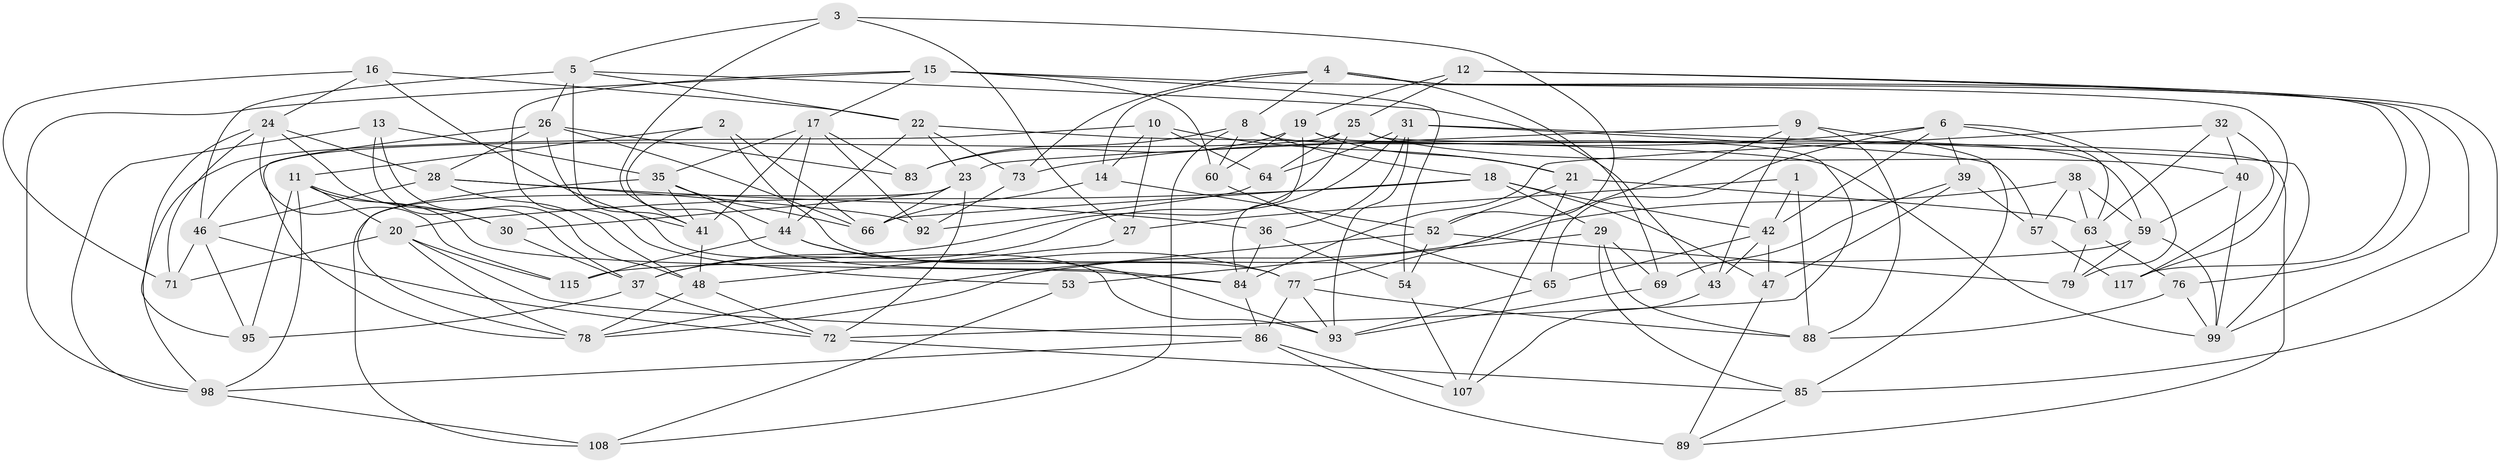 // Generated by graph-tools (version 1.1) at 2025/52/02/27/25 19:52:35]
// undirected, 77 vertices, 192 edges
graph export_dot {
graph [start="1"]
  node [color=gray90,style=filled];
  1;
  2;
  3;
  4 [super="+50"];
  5 [super="+67"];
  6 [super="+7"];
  8 [super="+90"];
  9 [super="+80"];
  10 [super="+114"];
  11 [super="+70"];
  12;
  13;
  14;
  15 [super="+112"];
  16;
  17 [super="+68"];
  18 [super="+34"];
  19 [super="+116"];
  20 [super="+105"];
  21 [super="+82"];
  22 [super="+119"];
  23 [super="+33"];
  24 [super="+61"];
  25 [super="+56"];
  26 [super="+100"];
  27;
  28 [super="+49"];
  29 [super="+51"];
  30;
  31 [super="+94"];
  32;
  35 [super="+55"];
  36;
  37 [super="+58"];
  38;
  39;
  40;
  41 [super="+75"];
  42 [super="+110"];
  43;
  44 [super="+45"];
  46 [super="+109"];
  47;
  48 [super="+91"];
  52 [super="+62"];
  53;
  54;
  57;
  59 [super="+113"];
  60;
  63 [super="+81"];
  64;
  65;
  66 [super="+103"];
  69;
  71;
  72 [super="+74"];
  73;
  76;
  77 [super="+104"];
  78 [super="+97"];
  79;
  83;
  84 [super="+118"];
  85 [super="+87"];
  86 [super="+96"];
  88 [super="+101"];
  89;
  92;
  93 [super="+106"];
  95;
  98 [super="+111"];
  99 [super="+102"];
  107;
  108;
  115;
  117;
  1 -- 88 [weight=2];
  1 -- 42;
  1 -- 27;
  2 -- 11;
  2 -- 77;
  2 -- 66;
  2 -- 84;
  3 -- 27;
  3 -- 5;
  3 -- 41;
  3 -- 52;
  4 -- 14;
  4 -- 69;
  4 -- 117;
  4 -- 8;
  4 -- 73;
  4 -- 76;
  5 -- 26;
  5 -- 22;
  5 -- 41;
  5 -- 43;
  5 -- 46;
  6 -- 65;
  6 -- 79;
  6 -- 39;
  6 -- 73;
  6 -- 42;
  6 -- 63;
  8 -- 18;
  8 -- 59;
  8 -- 108;
  8 -- 83;
  8 -- 60;
  9 -- 85 [weight=2];
  9 -- 88;
  9 -- 43;
  9 -- 23;
  9 -- 77;
  10 -- 64;
  10 -- 98;
  10 -- 27;
  10 -- 14;
  10 -- 21 [weight=2];
  11 -- 95;
  11 -- 20;
  11 -- 30;
  11 -- 84;
  11 -- 98;
  12 -- 99;
  12 -- 19;
  12 -- 25;
  12 -- 85;
  13 -- 37;
  13 -- 98;
  13 -- 48;
  13 -- 35;
  14 -- 52;
  14 -- 66;
  15 -- 53;
  15 -- 117;
  15 -- 60;
  15 -- 54;
  15 -- 17;
  15 -- 98;
  16 -- 24;
  16 -- 71;
  16 -- 22;
  16 -- 41;
  17 -- 83;
  17 -- 92;
  17 -- 41;
  17 -- 44;
  17 -- 35;
  18 -- 42;
  18 -- 47;
  18 -- 20;
  18 -- 66;
  18 -- 29;
  19 -- 60;
  19 -- 83;
  19 -- 84;
  19 -- 21;
  19 -- 72;
  20 -- 115;
  20 -- 86;
  20 -- 78;
  20 -- 71;
  21 -- 107;
  21 -- 63;
  21 -- 52;
  22 -- 73;
  22 -- 23;
  22 -- 44;
  22 -- 99;
  23 -- 30;
  23 -- 108;
  23 -- 72;
  23 -- 66;
  24 -- 95;
  24 -- 115;
  24 -- 30;
  24 -- 71;
  24 -- 28;
  25 -- 40;
  25 -- 46;
  25 -- 64;
  25 -- 37;
  25 -- 89;
  26 -- 93;
  26 -- 83;
  26 -- 78;
  26 -- 66;
  26 -- 28;
  27 -- 48;
  28 -- 92;
  28 -- 36;
  28 -- 46;
  28 -- 48;
  29 -- 53 [weight=2];
  29 -- 88;
  29 -- 85;
  29 -- 69;
  30 -- 37;
  31 -- 36;
  31 -- 64;
  31 -- 57;
  31 -- 99;
  31 -- 37;
  31 -- 93;
  32 -- 117;
  32 -- 63;
  32 -- 40;
  32 -- 84;
  35 -- 78;
  35 -- 66;
  35 -- 44;
  35 -- 41;
  36 -- 54;
  36 -- 84;
  37 -- 95;
  37 -- 72;
  38 -- 57;
  38 -- 63;
  38 -- 59;
  38 -- 78;
  39 -- 57;
  39 -- 47;
  39 -- 69;
  40 -- 99;
  40 -- 59;
  41 -- 48;
  42 -- 65;
  42 -- 43;
  42 -- 47;
  43 -- 107;
  44 -- 115;
  44 -- 93;
  44 -- 77;
  46 -- 71;
  46 -- 95;
  46 -- 72;
  47 -- 89;
  48 -- 78;
  48 -- 72;
  52 -- 79;
  52 -- 78;
  52 -- 54;
  53 -- 108;
  54 -- 107;
  57 -- 117;
  59 -- 79;
  59 -- 115;
  59 -- 99;
  60 -- 65;
  63 -- 79;
  63 -- 76;
  64 -- 92;
  65 -- 93;
  69 -- 93;
  72 -- 85;
  73 -- 92;
  76 -- 88;
  76 -- 99;
  77 -- 88;
  77 -- 86;
  77 -- 93;
  84 -- 86;
  85 -- 89;
  86 -- 89;
  86 -- 98;
  86 -- 107;
  98 -- 108;
}
